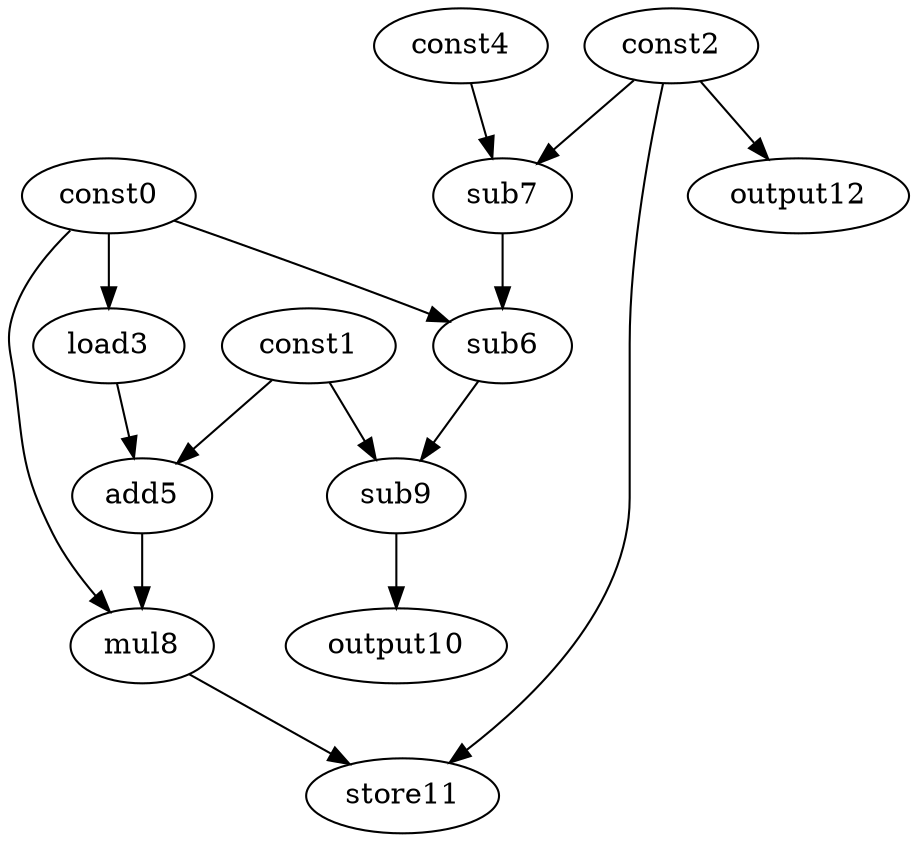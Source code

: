 digraph G { 
const0[opcode=const]; 
const1[opcode=const]; 
const2[opcode=const]; 
load3[opcode=load]; 
const4[opcode=const]; 
add5[opcode=add]; 
sub6[opcode=sub]; 
sub7[opcode=sub]; 
mul8[opcode=mul]; 
sub9[opcode=sub]; 
output10[opcode=output]; 
store11[opcode=store]; 
output12[opcode=output]; 
const0->load3[operand=0];
const2->sub7[operand=0];
const4->sub7[operand=1];
const2->output12[operand=0];
const1->add5[operand=0];
load3->add5[operand=1];
sub7->sub6[operand=0];
const0->sub6[operand=1];
const0->mul8[operand=0];
add5->mul8[operand=1];
const1->sub9[operand=0];
sub6->sub9[operand=1];
sub9->output10[operand=0];
mul8->store11[operand=0];
const2->store11[operand=1];
}
